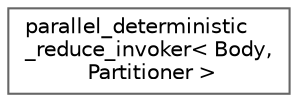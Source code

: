 digraph "类继承关系图"
{
 // LATEX_PDF_SIZE
  bgcolor="transparent";
  edge [fontname=Helvetica,fontsize=10,labelfontname=Helvetica,labelfontsize=10];
  node [fontname=Helvetica,fontsize=10,shape=box,height=0.2,width=0.4];
  rankdir="LR";
  Node0 [id="Node000000",label="parallel_deterministic\l_reduce_invoker\< Body,\l Partitioner \>",height=0.2,width=0.4,color="grey40", fillcolor="white", style="filled",URL="$structparallel__deterministic__reduce__invoker.html",tooltip=" "];
}
